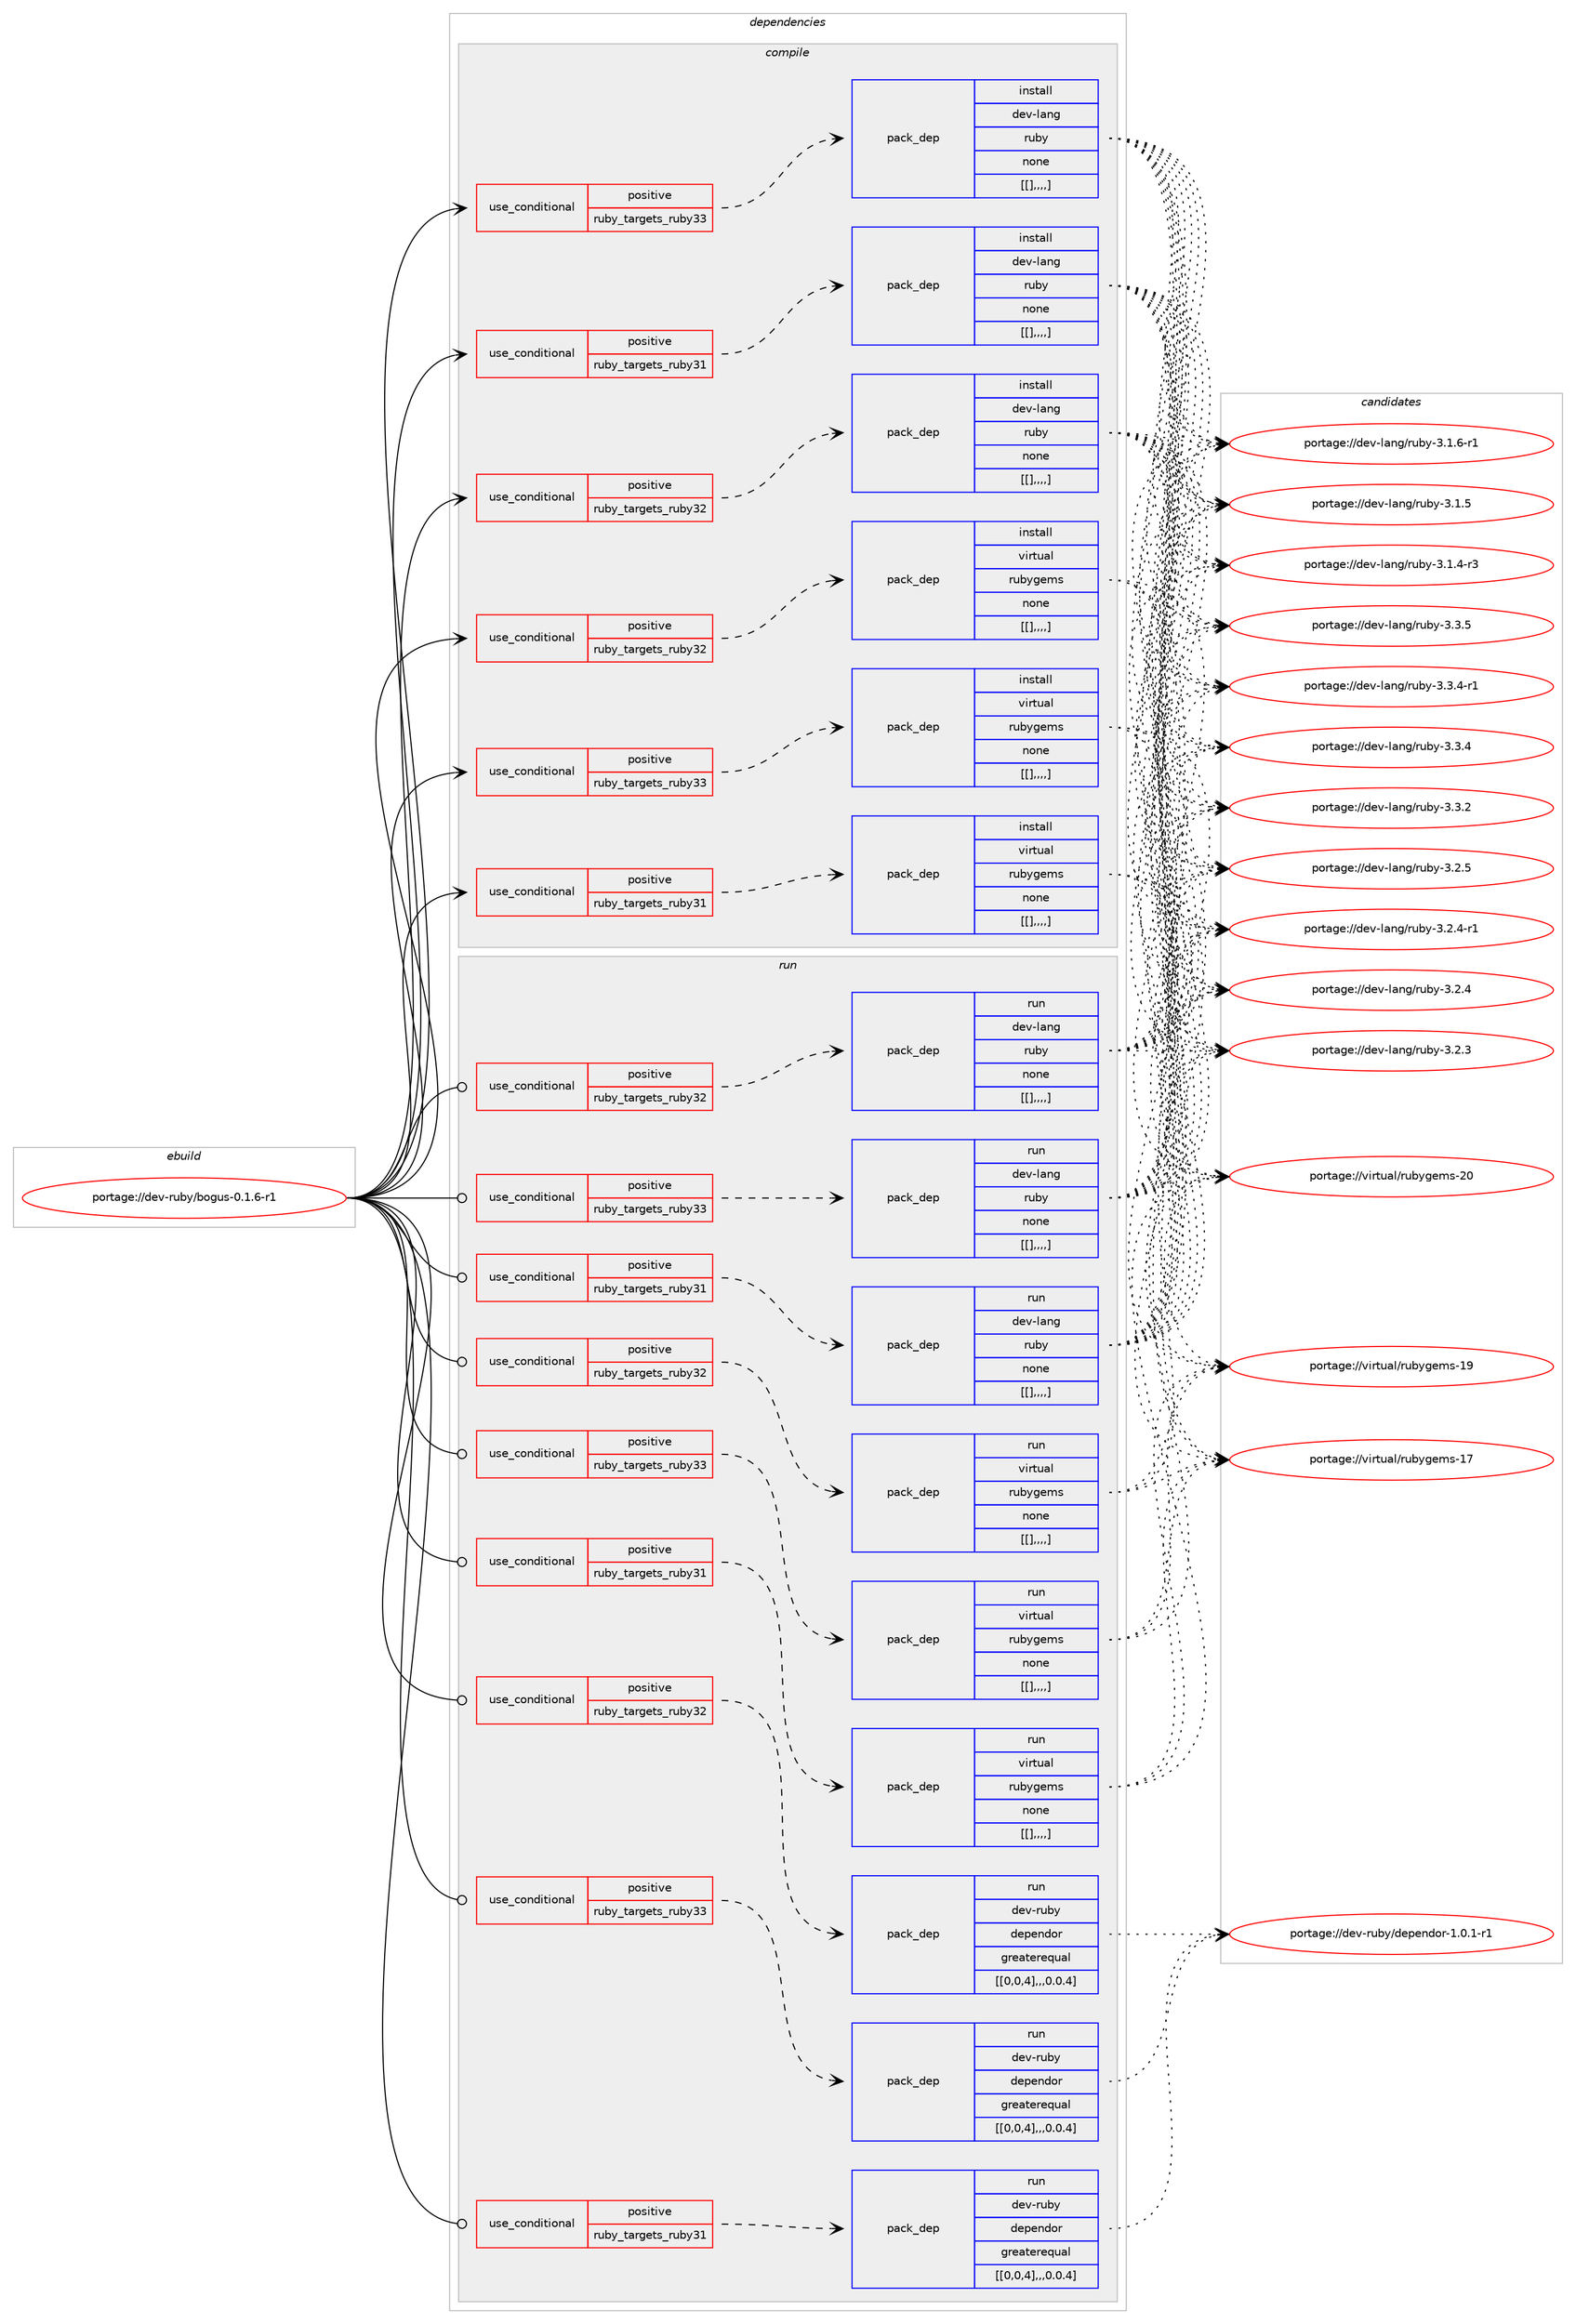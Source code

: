 digraph prolog {

# *************
# Graph options
# *************

newrank=true;
concentrate=true;
compound=true;
graph [rankdir=LR,fontname=Helvetica,fontsize=10,ranksep=1.5];#, ranksep=2.5, nodesep=0.2];
edge  [arrowhead=vee];
node  [fontname=Helvetica,fontsize=10];

# **********
# The ebuild
# **********

subgraph cluster_leftcol {
color=gray;
label=<<i>ebuild</i>>;
id [label="portage://dev-ruby/bogus-0.1.6-r1", color=red, width=4, href="../dev-ruby/bogus-0.1.6-r1.svg"];
}

# ****************
# The dependencies
# ****************

subgraph cluster_midcol {
color=gray;
label=<<i>dependencies</i>>;
subgraph cluster_compile {
fillcolor="#eeeeee";
style=filled;
label=<<i>compile</i>>;
subgraph cond46237 {
dependency180485 [label=<<TABLE BORDER="0" CELLBORDER="1" CELLSPACING="0" CELLPADDING="4"><TR><TD ROWSPAN="3" CELLPADDING="10">use_conditional</TD></TR><TR><TD>positive</TD></TR><TR><TD>ruby_targets_ruby31</TD></TR></TABLE>>, shape=none, color=red];
subgraph pack132964 {
dependency180486 [label=<<TABLE BORDER="0" CELLBORDER="1" CELLSPACING="0" CELLPADDING="4" WIDTH="220"><TR><TD ROWSPAN="6" CELLPADDING="30">pack_dep</TD></TR><TR><TD WIDTH="110">install</TD></TR><TR><TD>dev-lang</TD></TR><TR><TD>ruby</TD></TR><TR><TD>none</TD></TR><TR><TD>[[],,,,]</TD></TR></TABLE>>, shape=none, color=blue];
}
dependency180485:e -> dependency180486:w [weight=20,style="dashed",arrowhead="vee"];
}
id:e -> dependency180485:w [weight=20,style="solid",arrowhead="vee"];
subgraph cond46238 {
dependency180487 [label=<<TABLE BORDER="0" CELLBORDER="1" CELLSPACING="0" CELLPADDING="4"><TR><TD ROWSPAN="3" CELLPADDING="10">use_conditional</TD></TR><TR><TD>positive</TD></TR><TR><TD>ruby_targets_ruby31</TD></TR></TABLE>>, shape=none, color=red];
subgraph pack132965 {
dependency180488 [label=<<TABLE BORDER="0" CELLBORDER="1" CELLSPACING="0" CELLPADDING="4" WIDTH="220"><TR><TD ROWSPAN="6" CELLPADDING="30">pack_dep</TD></TR><TR><TD WIDTH="110">install</TD></TR><TR><TD>virtual</TD></TR><TR><TD>rubygems</TD></TR><TR><TD>none</TD></TR><TR><TD>[[],,,,]</TD></TR></TABLE>>, shape=none, color=blue];
}
dependency180487:e -> dependency180488:w [weight=20,style="dashed",arrowhead="vee"];
}
id:e -> dependency180487:w [weight=20,style="solid",arrowhead="vee"];
subgraph cond46239 {
dependency180489 [label=<<TABLE BORDER="0" CELLBORDER="1" CELLSPACING="0" CELLPADDING="4"><TR><TD ROWSPAN="3" CELLPADDING="10">use_conditional</TD></TR><TR><TD>positive</TD></TR><TR><TD>ruby_targets_ruby32</TD></TR></TABLE>>, shape=none, color=red];
subgraph pack132966 {
dependency180490 [label=<<TABLE BORDER="0" CELLBORDER="1" CELLSPACING="0" CELLPADDING="4" WIDTH="220"><TR><TD ROWSPAN="6" CELLPADDING="30">pack_dep</TD></TR><TR><TD WIDTH="110">install</TD></TR><TR><TD>dev-lang</TD></TR><TR><TD>ruby</TD></TR><TR><TD>none</TD></TR><TR><TD>[[],,,,]</TD></TR></TABLE>>, shape=none, color=blue];
}
dependency180489:e -> dependency180490:w [weight=20,style="dashed",arrowhead="vee"];
}
id:e -> dependency180489:w [weight=20,style="solid",arrowhead="vee"];
subgraph cond46240 {
dependency180491 [label=<<TABLE BORDER="0" CELLBORDER="1" CELLSPACING="0" CELLPADDING="4"><TR><TD ROWSPAN="3" CELLPADDING="10">use_conditional</TD></TR><TR><TD>positive</TD></TR><TR><TD>ruby_targets_ruby32</TD></TR></TABLE>>, shape=none, color=red];
subgraph pack132967 {
dependency180492 [label=<<TABLE BORDER="0" CELLBORDER="1" CELLSPACING="0" CELLPADDING="4" WIDTH="220"><TR><TD ROWSPAN="6" CELLPADDING="30">pack_dep</TD></TR><TR><TD WIDTH="110">install</TD></TR><TR><TD>virtual</TD></TR><TR><TD>rubygems</TD></TR><TR><TD>none</TD></TR><TR><TD>[[],,,,]</TD></TR></TABLE>>, shape=none, color=blue];
}
dependency180491:e -> dependency180492:w [weight=20,style="dashed",arrowhead="vee"];
}
id:e -> dependency180491:w [weight=20,style="solid",arrowhead="vee"];
subgraph cond46241 {
dependency180493 [label=<<TABLE BORDER="0" CELLBORDER="1" CELLSPACING="0" CELLPADDING="4"><TR><TD ROWSPAN="3" CELLPADDING="10">use_conditional</TD></TR><TR><TD>positive</TD></TR><TR><TD>ruby_targets_ruby33</TD></TR></TABLE>>, shape=none, color=red];
subgraph pack132968 {
dependency180494 [label=<<TABLE BORDER="0" CELLBORDER="1" CELLSPACING="0" CELLPADDING="4" WIDTH="220"><TR><TD ROWSPAN="6" CELLPADDING="30">pack_dep</TD></TR><TR><TD WIDTH="110">install</TD></TR><TR><TD>dev-lang</TD></TR><TR><TD>ruby</TD></TR><TR><TD>none</TD></TR><TR><TD>[[],,,,]</TD></TR></TABLE>>, shape=none, color=blue];
}
dependency180493:e -> dependency180494:w [weight=20,style="dashed",arrowhead="vee"];
}
id:e -> dependency180493:w [weight=20,style="solid",arrowhead="vee"];
subgraph cond46242 {
dependency180495 [label=<<TABLE BORDER="0" CELLBORDER="1" CELLSPACING="0" CELLPADDING="4"><TR><TD ROWSPAN="3" CELLPADDING="10">use_conditional</TD></TR><TR><TD>positive</TD></TR><TR><TD>ruby_targets_ruby33</TD></TR></TABLE>>, shape=none, color=red];
subgraph pack132969 {
dependency180496 [label=<<TABLE BORDER="0" CELLBORDER="1" CELLSPACING="0" CELLPADDING="4" WIDTH="220"><TR><TD ROWSPAN="6" CELLPADDING="30">pack_dep</TD></TR><TR><TD WIDTH="110">install</TD></TR><TR><TD>virtual</TD></TR><TR><TD>rubygems</TD></TR><TR><TD>none</TD></TR><TR><TD>[[],,,,]</TD></TR></TABLE>>, shape=none, color=blue];
}
dependency180495:e -> dependency180496:w [weight=20,style="dashed",arrowhead="vee"];
}
id:e -> dependency180495:w [weight=20,style="solid",arrowhead="vee"];
}
subgraph cluster_compileandrun {
fillcolor="#eeeeee";
style=filled;
label=<<i>compile and run</i>>;
}
subgraph cluster_run {
fillcolor="#eeeeee";
style=filled;
label=<<i>run</i>>;
subgraph cond46243 {
dependency180497 [label=<<TABLE BORDER="0" CELLBORDER="1" CELLSPACING="0" CELLPADDING="4"><TR><TD ROWSPAN="3" CELLPADDING="10">use_conditional</TD></TR><TR><TD>positive</TD></TR><TR><TD>ruby_targets_ruby31</TD></TR></TABLE>>, shape=none, color=red];
subgraph pack132970 {
dependency180498 [label=<<TABLE BORDER="0" CELLBORDER="1" CELLSPACING="0" CELLPADDING="4" WIDTH="220"><TR><TD ROWSPAN="6" CELLPADDING="30">pack_dep</TD></TR><TR><TD WIDTH="110">run</TD></TR><TR><TD>dev-lang</TD></TR><TR><TD>ruby</TD></TR><TR><TD>none</TD></TR><TR><TD>[[],,,,]</TD></TR></TABLE>>, shape=none, color=blue];
}
dependency180497:e -> dependency180498:w [weight=20,style="dashed",arrowhead="vee"];
}
id:e -> dependency180497:w [weight=20,style="solid",arrowhead="odot"];
subgraph cond46244 {
dependency180499 [label=<<TABLE BORDER="0" CELLBORDER="1" CELLSPACING="0" CELLPADDING="4"><TR><TD ROWSPAN="3" CELLPADDING="10">use_conditional</TD></TR><TR><TD>positive</TD></TR><TR><TD>ruby_targets_ruby31</TD></TR></TABLE>>, shape=none, color=red];
subgraph pack132971 {
dependency180500 [label=<<TABLE BORDER="0" CELLBORDER="1" CELLSPACING="0" CELLPADDING="4" WIDTH="220"><TR><TD ROWSPAN="6" CELLPADDING="30">pack_dep</TD></TR><TR><TD WIDTH="110">run</TD></TR><TR><TD>dev-ruby</TD></TR><TR><TD>dependor</TD></TR><TR><TD>greaterequal</TD></TR><TR><TD>[[0,0,4],,,0.0.4]</TD></TR></TABLE>>, shape=none, color=blue];
}
dependency180499:e -> dependency180500:w [weight=20,style="dashed",arrowhead="vee"];
}
id:e -> dependency180499:w [weight=20,style="solid",arrowhead="odot"];
subgraph cond46245 {
dependency180501 [label=<<TABLE BORDER="0" CELLBORDER="1" CELLSPACING="0" CELLPADDING="4"><TR><TD ROWSPAN="3" CELLPADDING="10">use_conditional</TD></TR><TR><TD>positive</TD></TR><TR><TD>ruby_targets_ruby31</TD></TR></TABLE>>, shape=none, color=red];
subgraph pack132972 {
dependency180502 [label=<<TABLE BORDER="0" CELLBORDER="1" CELLSPACING="0" CELLPADDING="4" WIDTH="220"><TR><TD ROWSPAN="6" CELLPADDING="30">pack_dep</TD></TR><TR><TD WIDTH="110">run</TD></TR><TR><TD>virtual</TD></TR><TR><TD>rubygems</TD></TR><TR><TD>none</TD></TR><TR><TD>[[],,,,]</TD></TR></TABLE>>, shape=none, color=blue];
}
dependency180501:e -> dependency180502:w [weight=20,style="dashed",arrowhead="vee"];
}
id:e -> dependency180501:w [weight=20,style="solid",arrowhead="odot"];
subgraph cond46246 {
dependency180503 [label=<<TABLE BORDER="0" CELLBORDER="1" CELLSPACING="0" CELLPADDING="4"><TR><TD ROWSPAN="3" CELLPADDING="10">use_conditional</TD></TR><TR><TD>positive</TD></TR><TR><TD>ruby_targets_ruby32</TD></TR></TABLE>>, shape=none, color=red];
subgraph pack132973 {
dependency180504 [label=<<TABLE BORDER="0" CELLBORDER="1" CELLSPACING="0" CELLPADDING="4" WIDTH="220"><TR><TD ROWSPAN="6" CELLPADDING="30">pack_dep</TD></TR><TR><TD WIDTH="110">run</TD></TR><TR><TD>dev-lang</TD></TR><TR><TD>ruby</TD></TR><TR><TD>none</TD></TR><TR><TD>[[],,,,]</TD></TR></TABLE>>, shape=none, color=blue];
}
dependency180503:e -> dependency180504:w [weight=20,style="dashed",arrowhead="vee"];
}
id:e -> dependency180503:w [weight=20,style="solid",arrowhead="odot"];
subgraph cond46247 {
dependency180505 [label=<<TABLE BORDER="0" CELLBORDER="1" CELLSPACING="0" CELLPADDING="4"><TR><TD ROWSPAN="3" CELLPADDING="10">use_conditional</TD></TR><TR><TD>positive</TD></TR><TR><TD>ruby_targets_ruby32</TD></TR></TABLE>>, shape=none, color=red];
subgraph pack132974 {
dependency180506 [label=<<TABLE BORDER="0" CELLBORDER="1" CELLSPACING="0" CELLPADDING="4" WIDTH="220"><TR><TD ROWSPAN="6" CELLPADDING="30">pack_dep</TD></TR><TR><TD WIDTH="110">run</TD></TR><TR><TD>dev-ruby</TD></TR><TR><TD>dependor</TD></TR><TR><TD>greaterequal</TD></TR><TR><TD>[[0,0,4],,,0.0.4]</TD></TR></TABLE>>, shape=none, color=blue];
}
dependency180505:e -> dependency180506:w [weight=20,style="dashed",arrowhead="vee"];
}
id:e -> dependency180505:w [weight=20,style="solid",arrowhead="odot"];
subgraph cond46248 {
dependency180507 [label=<<TABLE BORDER="0" CELLBORDER="1" CELLSPACING="0" CELLPADDING="4"><TR><TD ROWSPAN="3" CELLPADDING="10">use_conditional</TD></TR><TR><TD>positive</TD></TR><TR><TD>ruby_targets_ruby32</TD></TR></TABLE>>, shape=none, color=red];
subgraph pack132975 {
dependency180508 [label=<<TABLE BORDER="0" CELLBORDER="1" CELLSPACING="0" CELLPADDING="4" WIDTH="220"><TR><TD ROWSPAN="6" CELLPADDING="30">pack_dep</TD></TR><TR><TD WIDTH="110">run</TD></TR><TR><TD>virtual</TD></TR><TR><TD>rubygems</TD></TR><TR><TD>none</TD></TR><TR><TD>[[],,,,]</TD></TR></TABLE>>, shape=none, color=blue];
}
dependency180507:e -> dependency180508:w [weight=20,style="dashed",arrowhead="vee"];
}
id:e -> dependency180507:w [weight=20,style="solid",arrowhead="odot"];
subgraph cond46249 {
dependency180509 [label=<<TABLE BORDER="0" CELLBORDER="1" CELLSPACING="0" CELLPADDING="4"><TR><TD ROWSPAN="3" CELLPADDING="10">use_conditional</TD></TR><TR><TD>positive</TD></TR><TR><TD>ruby_targets_ruby33</TD></TR></TABLE>>, shape=none, color=red];
subgraph pack132976 {
dependency180510 [label=<<TABLE BORDER="0" CELLBORDER="1" CELLSPACING="0" CELLPADDING="4" WIDTH="220"><TR><TD ROWSPAN="6" CELLPADDING="30">pack_dep</TD></TR><TR><TD WIDTH="110">run</TD></TR><TR><TD>dev-lang</TD></TR><TR><TD>ruby</TD></TR><TR><TD>none</TD></TR><TR><TD>[[],,,,]</TD></TR></TABLE>>, shape=none, color=blue];
}
dependency180509:e -> dependency180510:w [weight=20,style="dashed",arrowhead="vee"];
}
id:e -> dependency180509:w [weight=20,style="solid",arrowhead="odot"];
subgraph cond46250 {
dependency180511 [label=<<TABLE BORDER="0" CELLBORDER="1" CELLSPACING="0" CELLPADDING="4"><TR><TD ROWSPAN="3" CELLPADDING="10">use_conditional</TD></TR><TR><TD>positive</TD></TR><TR><TD>ruby_targets_ruby33</TD></TR></TABLE>>, shape=none, color=red];
subgraph pack132977 {
dependency180512 [label=<<TABLE BORDER="0" CELLBORDER="1" CELLSPACING="0" CELLPADDING="4" WIDTH="220"><TR><TD ROWSPAN="6" CELLPADDING="30">pack_dep</TD></TR><TR><TD WIDTH="110">run</TD></TR><TR><TD>dev-ruby</TD></TR><TR><TD>dependor</TD></TR><TR><TD>greaterequal</TD></TR><TR><TD>[[0,0,4],,,0.0.4]</TD></TR></TABLE>>, shape=none, color=blue];
}
dependency180511:e -> dependency180512:w [weight=20,style="dashed",arrowhead="vee"];
}
id:e -> dependency180511:w [weight=20,style="solid",arrowhead="odot"];
subgraph cond46251 {
dependency180513 [label=<<TABLE BORDER="0" CELLBORDER="1" CELLSPACING="0" CELLPADDING="4"><TR><TD ROWSPAN="3" CELLPADDING="10">use_conditional</TD></TR><TR><TD>positive</TD></TR><TR><TD>ruby_targets_ruby33</TD></TR></TABLE>>, shape=none, color=red];
subgraph pack132978 {
dependency180514 [label=<<TABLE BORDER="0" CELLBORDER="1" CELLSPACING="0" CELLPADDING="4" WIDTH="220"><TR><TD ROWSPAN="6" CELLPADDING="30">pack_dep</TD></TR><TR><TD WIDTH="110">run</TD></TR><TR><TD>virtual</TD></TR><TR><TD>rubygems</TD></TR><TR><TD>none</TD></TR><TR><TD>[[],,,,]</TD></TR></TABLE>>, shape=none, color=blue];
}
dependency180513:e -> dependency180514:w [weight=20,style="dashed",arrowhead="vee"];
}
id:e -> dependency180513:w [weight=20,style="solid",arrowhead="odot"];
}
}

# **************
# The candidates
# **************

subgraph cluster_choices {
rank=same;
color=gray;
label=<<i>candidates</i>>;

subgraph choice132964 {
color=black;
nodesep=1;
choice10010111845108971101034711411798121455146514653 [label="portage://dev-lang/ruby-3.3.5", color=red, width=4,href="../dev-lang/ruby-3.3.5.svg"];
choice100101118451089711010347114117981214551465146524511449 [label="portage://dev-lang/ruby-3.3.4-r1", color=red, width=4,href="../dev-lang/ruby-3.3.4-r1.svg"];
choice10010111845108971101034711411798121455146514652 [label="portage://dev-lang/ruby-3.3.4", color=red, width=4,href="../dev-lang/ruby-3.3.4.svg"];
choice10010111845108971101034711411798121455146514650 [label="portage://dev-lang/ruby-3.3.2", color=red, width=4,href="../dev-lang/ruby-3.3.2.svg"];
choice10010111845108971101034711411798121455146504653 [label="portage://dev-lang/ruby-3.2.5", color=red, width=4,href="../dev-lang/ruby-3.2.5.svg"];
choice100101118451089711010347114117981214551465046524511449 [label="portage://dev-lang/ruby-3.2.4-r1", color=red, width=4,href="../dev-lang/ruby-3.2.4-r1.svg"];
choice10010111845108971101034711411798121455146504652 [label="portage://dev-lang/ruby-3.2.4", color=red, width=4,href="../dev-lang/ruby-3.2.4.svg"];
choice10010111845108971101034711411798121455146504651 [label="portage://dev-lang/ruby-3.2.3", color=red, width=4,href="../dev-lang/ruby-3.2.3.svg"];
choice100101118451089711010347114117981214551464946544511449 [label="portage://dev-lang/ruby-3.1.6-r1", color=red, width=4,href="../dev-lang/ruby-3.1.6-r1.svg"];
choice10010111845108971101034711411798121455146494653 [label="portage://dev-lang/ruby-3.1.5", color=red, width=4,href="../dev-lang/ruby-3.1.5.svg"];
choice100101118451089711010347114117981214551464946524511451 [label="portage://dev-lang/ruby-3.1.4-r3", color=red, width=4,href="../dev-lang/ruby-3.1.4-r3.svg"];
dependency180486:e -> choice10010111845108971101034711411798121455146514653:w [style=dotted,weight="100"];
dependency180486:e -> choice100101118451089711010347114117981214551465146524511449:w [style=dotted,weight="100"];
dependency180486:e -> choice10010111845108971101034711411798121455146514652:w [style=dotted,weight="100"];
dependency180486:e -> choice10010111845108971101034711411798121455146514650:w [style=dotted,weight="100"];
dependency180486:e -> choice10010111845108971101034711411798121455146504653:w [style=dotted,weight="100"];
dependency180486:e -> choice100101118451089711010347114117981214551465046524511449:w [style=dotted,weight="100"];
dependency180486:e -> choice10010111845108971101034711411798121455146504652:w [style=dotted,weight="100"];
dependency180486:e -> choice10010111845108971101034711411798121455146504651:w [style=dotted,weight="100"];
dependency180486:e -> choice100101118451089711010347114117981214551464946544511449:w [style=dotted,weight="100"];
dependency180486:e -> choice10010111845108971101034711411798121455146494653:w [style=dotted,weight="100"];
dependency180486:e -> choice100101118451089711010347114117981214551464946524511451:w [style=dotted,weight="100"];
}
subgraph choice132965 {
color=black;
nodesep=1;
choice118105114116117971084711411798121103101109115455048 [label="portage://virtual/rubygems-20", color=red, width=4,href="../virtual/rubygems-20.svg"];
choice118105114116117971084711411798121103101109115454957 [label="portage://virtual/rubygems-19", color=red, width=4,href="../virtual/rubygems-19.svg"];
choice118105114116117971084711411798121103101109115454955 [label="portage://virtual/rubygems-17", color=red, width=4,href="../virtual/rubygems-17.svg"];
dependency180488:e -> choice118105114116117971084711411798121103101109115455048:w [style=dotted,weight="100"];
dependency180488:e -> choice118105114116117971084711411798121103101109115454957:w [style=dotted,weight="100"];
dependency180488:e -> choice118105114116117971084711411798121103101109115454955:w [style=dotted,weight="100"];
}
subgraph choice132966 {
color=black;
nodesep=1;
choice10010111845108971101034711411798121455146514653 [label="portage://dev-lang/ruby-3.3.5", color=red, width=4,href="../dev-lang/ruby-3.3.5.svg"];
choice100101118451089711010347114117981214551465146524511449 [label="portage://dev-lang/ruby-3.3.4-r1", color=red, width=4,href="../dev-lang/ruby-3.3.4-r1.svg"];
choice10010111845108971101034711411798121455146514652 [label="portage://dev-lang/ruby-3.3.4", color=red, width=4,href="../dev-lang/ruby-3.3.4.svg"];
choice10010111845108971101034711411798121455146514650 [label="portage://dev-lang/ruby-3.3.2", color=red, width=4,href="../dev-lang/ruby-3.3.2.svg"];
choice10010111845108971101034711411798121455146504653 [label="portage://dev-lang/ruby-3.2.5", color=red, width=4,href="../dev-lang/ruby-3.2.5.svg"];
choice100101118451089711010347114117981214551465046524511449 [label="portage://dev-lang/ruby-3.2.4-r1", color=red, width=4,href="../dev-lang/ruby-3.2.4-r1.svg"];
choice10010111845108971101034711411798121455146504652 [label="portage://dev-lang/ruby-3.2.4", color=red, width=4,href="../dev-lang/ruby-3.2.4.svg"];
choice10010111845108971101034711411798121455146504651 [label="portage://dev-lang/ruby-3.2.3", color=red, width=4,href="../dev-lang/ruby-3.2.3.svg"];
choice100101118451089711010347114117981214551464946544511449 [label="portage://dev-lang/ruby-3.1.6-r1", color=red, width=4,href="../dev-lang/ruby-3.1.6-r1.svg"];
choice10010111845108971101034711411798121455146494653 [label="portage://dev-lang/ruby-3.1.5", color=red, width=4,href="../dev-lang/ruby-3.1.5.svg"];
choice100101118451089711010347114117981214551464946524511451 [label="portage://dev-lang/ruby-3.1.4-r3", color=red, width=4,href="../dev-lang/ruby-3.1.4-r3.svg"];
dependency180490:e -> choice10010111845108971101034711411798121455146514653:w [style=dotted,weight="100"];
dependency180490:e -> choice100101118451089711010347114117981214551465146524511449:w [style=dotted,weight="100"];
dependency180490:e -> choice10010111845108971101034711411798121455146514652:w [style=dotted,weight="100"];
dependency180490:e -> choice10010111845108971101034711411798121455146514650:w [style=dotted,weight="100"];
dependency180490:e -> choice10010111845108971101034711411798121455146504653:w [style=dotted,weight="100"];
dependency180490:e -> choice100101118451089711010347114117981214551465046524511449:w [style=dotted,weight="100"];
dependency180490:e -> choice10010111845108971101034711411798121455146504652:w [style=dotted,weight="100"];
dependency180490:e -> choice10010111845108971101034711411798121455146504651:w [style=dotted,weight="100"];
dependency180490:e -> choice100101118451089711010347114117981214551464946544511449:w [style=dotted,weight="100"];
dependency180490:e -> choice10010111845108971101034711411798121455146494653:w [style=dotted,weight="100"];
dependency180490:e -> choice100101118451089711010347114117981214551464946524511451:w [style=dotted,weight="100"];
}
subgraph choice132967 {
color=black;
nodesep=1;
choice118105114116117971084711411798121103101109115455048 [label="portage://virtual/rubygems-20", color=red, width=4,href="../virtual/rubygems-20.svg"];
choice118105114116117971084711411798121103101109115454957 [label="portage://virtual/rubygems-19", color=red, width=4,href="../virtual/rubygems-19.svg"];
choice118105114116117971084711411798121103101109115454955 [label="portage://virtual/rubygems-17", color=red, width=4,href="../virtual/rubygems-17.svg"];
dependency180492:e -> choice118105114116117971084711411798121103101109115455048:w [style=dotted,weight="100"];
dependency180492:e -> choice118105114116117971084711411798121103101109115454957:w [style=dotted,weight="100"];
dependency180492:e -> choice118105114116117971084711411798121103101109115454955:w [style=dotted,weight="100"];
}
subgraph choice132968 {
color=black;
nodesep=1;
choice10010111845108971101034711411798121455146514653 [label="portage://dev-lang/ruby-3.3.5", color=red, width=4,href="../dev-lang/ruby-3.3.5.svg"];
choice100101118451089711010347114117981214551465146524511449 [label="portage://dev-lang/ruby-3.3.4-r1", color=red, width=4,href="../dev-lang/ruby-3.3.4-r1.svg"];
choice10010111845108971101034711411798121455146514652 [label="portage://dev-lang/ruby-3.3.4", color=red, width=4,href="../dev-lang/ruby-3.3.4.svg"];
choice10010111845108971101034711411798121455146514650 [label="portage://dev-lang/ruby-3.3.2", color=red, width=4,href="../dev-lang/ruby-3.3.2.svg"];
choice10010111845108971101034711411798121455146504653 [label="portage://dev-lang/ruby-3.2.5", color=red, width=4,href="../dev-lang/ruby-3.2.5.svg"];
choice100101118451089711010347114117981214551465046524511449 [label="portage://dev-lang/ruby-3.2.4-r1", color=red, width=4,href="../dev-lang/ruby-3.2.4-r1.svg"];
choice10010111845108971101034711411798121455146504652 [label="portage://dev-lang/ruby-3.2.4", color=red, width=4,href="../dev-lang/ruby-3.2.4.svg"];
choice10010111845108971101034711411798121455146504651 [label="portage://dev-lang/ruby-3.2.3", color=red, width=4,href="../dev-lang/ruby-3.2.3.svg"];
choice100101118451089711010347114117981214551464946544511449 [label="portage://dev-lang/ruby-3.1.6-r1", color=red, width=4,href="../dev-lang/ruby-3.1.6-r1.svg"];
choice10010111845108971101034711411798121455146494653 [label="portage://dev-lang/ruby-3.1.5", color=red, width=4,href="../dev-lang/ruby-3.1.5.svg"];
choice100101118451089711010347114117981214551464946524511451 [label="portage://dev-lang/ruby-3.1.4-r3", color=red, width=4,href="../dev-lang/ruby-3.1.4-r3.svg"];
dependency180494:e -> choice10010111845108971101034711411798121455146514653:w [style=dotted,weight="100"];
dependency180494:e -> choice100101118451089711010347114117981214551465146524511449:w [style=dotted,weight="100"];
dependency180494:e -> choice10010111845108971101034711411798121455146514652:w [style=dotted,weight="100"];
dependency180494:e -> choice10010111845108971101034711411798121455146514650:w [style=dotted,weight="100"];
dependency180494:e -> choice10010111845108971101034711411798121455146504653:w [style=dotted,weight="100"];
dependency180494:e -> choice100101118451089711010347114117981214551465046524511449:w [style=dotted,weight="100"];
dependency180494:e -> choice10010111845108971101034711411798121455146504652:w [style=dotted,weight="100"];
dependency180494:e -> choice10010111845108971101034711411798121455146504651:w [style=dotted,weight="100"];
dependency180494:e -> choice100101118451089711010347114117981214551464946544511449:w [style=dotted,weight="100"];
dependency180494:e -> choice10010111845108971101034711411798121455146494653:w [style=dotted,weight="100"];
dependency180494:e -> choice100101118451089711010347114117981214551464946524511451:w [style=dotted,weight="100"];
}
subgraph choice132969 {
color=black;
nodesep=1;
choice118105114116117971084711411798121103101109115455048 [label="portage://virtual/rubygems-20", color=red, width=4,href="../virtual/rubygems-20.svg"];
choice118105114116117971084711411798121103101109115454957 [label="portage://virtual/rubygems-19", color=red, width=4,href="../virtual/rubygems-19.svg"];
choice118105114116117971084711411798121103101109115454955 [label="portage://virtual/rubygems-17", color=red, width=4,href="../virtual/rubygems-17.svg"];
dependency180496:e -> choice118105114116117971084711411798121103101109115455048:w [style=dotted,weight="100"];
dependency180496:e -> choice118105114116117971084711411798121103101109115454957:w [style=dotted,weight="100"];
dependency180496:e -> choice118105114116117971084711411798121103101109115454955:w [style=dotted,weight="100"];
}
subgraph choice132970 {
color=black;
nodesep=1;
choice10010111845108971101034711411798121455146514653 [label="portage://dev-lang/ruby-3.3.5", color=red, width=4,href="../dev-lang/ruby-3.3.5.svg"];
choice100101118451089711010347114117981214551465146524511449 [label="portage://dev-lang/ruby-3.3.4-r1", color=red, width=4,href="../dev-lang/ruby-3.3.4-r1.svg"];
choice10010111845108971101034711411798121455146514652 [label="portage://dev-lang/ruby-3.3.4", color=red, width=4,href="../dev-lang/ruby-3.3.4.svg"];
choice10010111845108971101034711411798121455146514650 [label="portage://dev-lang/ruby-3.3.2", color=red, width=4,href="../dev-lang/ruby-3.3.2.svg"];
choice10010111845108971101034711411798121455146504653 [label="portage://dev-lang/ruby-3.2.5", color=red, width=4,href="../dev-lang/ruby-3.2.5.svg"];
choice100101118451089711010347114117981214551465046524511449 [label="portage://dev-lang/ruby-3.2.4-r1", color=red, width=4,href="../dev-lang/ruby-3.2.4-r1.svg"];
choice10010111845108971101034711411798121455146504652 [label="portage://dev-lang/ruby-3.2.4", color=red, width=4,href="../dev-lang/ruby-3.2.4.svg"];
choice10010111845108971101034711411798121455146504651 [label="portage://dev-lang/ruby-3.2.3", color=red, width=4,href="../dev-lang/ruby-3.2.3.svg"];
choice100101118451089711010347114117981214551464946544511449 [label="portage://dev-lang/ruby-3.1.6-r1", color=red, width=4,href="../dev-lang/ruby-3.1.6-r1.svg"];
choice10010111845108971101034711411798121455146494653 [label="portage://dev-lang/ruby-3.1.5", color=red, width=4,href="../dev-lang/ruby-3.1.5.svg"];
choice100101118451089711010347114117981214551464946524511451 [label="portage://dev-lang/ruby-3.1.4-r3", color=red, width=4,href="../dev-lang/ruby-3.1.4-r3.svg"];
dependency180498:e -> choice10010111845108971101034711411798121455146514653:w [style=dotted,weight="100"];
dependency180498:e -> choice100101118451089711010347114117981214551465146524511449:w [style=dotted,weight="100"];
dependency180498:e -> choice10010111845108971101034711411798121455146514652:w [style=dotted,weight="100"];
dependency180498:e -> choice10010111845108971101034711411798121455146514650:w [style=dotted,weight="100"];
dependency180498:e -> choice10010111845108971101034711411798121455146504653:w [style=dotted,weight="100"];
dependency180498:e -> choice100101118451089711010347114117981214551465046524511449:w [style=dotted,weight="100"];
dependency180498:e -> choice10010111845108971101034711411798121455146504652:w [style=dotted,weight="100"];
dependency180498:e -> choice10010111845108971101034711411798121455146504651:w [style=dotted,weight="100"];
dependency180498:e -> choice100101118451089711010347114117981214551464946544511449:w [style=dotted,weight="100"];
dependency180498:e -> choice10010111845108971101034711411798121455146494653:w [style=dotted,weight="100"];
dependency180498:e -> choice100101118451089711010347114117981214551464946524511451:w [style=dotted,weight="100"];
}
subgraph choice132971 {
color=black;
nodesep=1;
choice1001011184511411798121471001011121011101001111144549464846494511449 [label="portage://dev-ruby/dependor-1.0.1-r1", color=red, width=4,href="../dev-ruby/dependor-1.0.1-r1.svg"];
dependency180500:e -> choice1001011184511411798121471001011121011101001111144549464846494511449:w [style=dotted,weight="100"];
}
subgraph choice132972 {
color=black;
nodesep=1;
choice118105114116117971084711411798121103101109115455048 [label="portage://virtual/rubygems-20", color=red, width=4,href="../virtual/rubygems-20.svg"];
choice118105114116117971084711411798121103101109115454957 [label="portage://virtual/rubygems-19", color=red, width=4,href="../virtual/rubygems-19.svg"];
choice118105114116117971084711411798121103101109115454955 [label="portage://virtual/rubygems-17", color=red, width=4,href="../virtual/rubygems-17.svg"];
dependency180502:e -> choice118105114116117971084711411798121103101109115455048:w [style=dotted,weight="100"];
dependency180502:e -> choice118105114116117971084711411798121103101109115454957:w [style=dotted,weight="100"];
dependency180502:e -> choice118105114116117971084711411798121103101109115454955:w [style=dotted,weight="100"];
}
subgraph choice132973 {
color=black;
nodesep=1;
choice10010111845108971101034711411798121455146514653 [label="portage://dev-lang/ruby-3.3.5", color=red, width=4,href="../dev-lang/ruby-3.3.5.svg"];
choice100101118451089711010347114117981214551465146524511449 [label="portage://dev-lang/ruby-3.3.4-r1", color=red, width=4,href="../dev-lang/ruby-3.3.4-r1.svg"];
choice10010111845108971101034711411798121455146514652 [label="portage://dev-lang/ruby-3.3.4", color=red, width=4,href="../dev-lang/ruby-3.3.4.svg"];
choice10010111845108971101034711411798121455146514650 [label="portage://dev-lang/ruby-3.3.2", color=red, width=4,href="../dev-lang/ruby-3.3.2.svg"];
choice10010111845108971101034711411798121455146504653 [label="portage://dev-lang/ruby-3.2.5", color=red, width=4,href="../dev-lang/ruby-3.2.5.svg"];
choice100101118451089711010347114117981214551465046524511449 [label="portage://dev-lang/ruby-3.2.4-r1", color=red, width=4,href="../dev-lang/ruby-3.2.4-r1.svg"];
choice10010111845108971101034711411798121455146504652 [label="portage://dev-lang/ruby-3.2.4", color=red, width=4,href="../dev-lang/ruby-3.2.4.svg"];
choice10010111845108971101034711411798121455146504651 [label="portage://dev-lang/ruby-3.2.3", color=red, width=4,href="../dev-lang/ruby-3.2.3.svg"];
choice100101118451089711010347114117981214551464946544511449 [label="portage://dev-lang/ruby-3.1.6-r1", color=red, width=4,href="../dev-lang/ruby-3.1.6-r1.svg"];
choice10010111845108971101034711411798121455146494653 [label="portage://dev-lang/ruby-3.1.5", color=red, width=4,href="../dev-lang/ruby-3.1.5.svg"];
choice100101118451089711010347114117981214551464946524511451 [label="portage://dev-lang/ruby-3.1.4-r3", color=red, width=4,href="../dev-lang/ruby-3.1.4-r3.svg"];
dependency180504:e -> choice10010111845108971101034711411798121455146514653:w [style=dotted,weight="100"];
dependency180504:e -> choice100101118451089711010347114117981214551465146524511449:w [style=dotted,weight="100"];
dependency180504:e -> choice10010111845108971101034711411798121455146514652:w [style=dotted,weight="100"];
dependency180504:e -> choice10010111845108971101034711411798121455146514650:w [style=dotted,weight="100"];
dependency180504:e -> choice10010111845108971101034711411798121455146504653:w [style=dotted,weight="100"];
dependency180504:e -> choice100101118451089711010347114117981214551465046524511449:w [style=dotted,weight="100"];
dependency180504:e -> choice10010111845108971101034711411798121455146504652:w [style=dotted,weight="100"];
dependency180504:e -> choice10010111845108971101034711411798121455146504651:w [style=dotted,weight="100"];
dependency180504:e -> choice100101118451089711010347114117981214551464946544511449:w [style=dotted,weight="100"];
dependency180504:e -> choice10010111845108971101034711411798121455146494653:w [style=dotted,weight="100"];
dependency180504:e -> choice100101118451089711010347114117981214551464946524511451:w [style=dotted,weight="100"];
}
subgraph choice132974 {
color=black;
nodesep=1;
choice1001011184511411798121471001011121011101001111144549464846494511449 [label="portage://dev-ruby/dependor-1.0.1-r1", color=red, width=4,href="../dev-ruby/dependor-1.0.1-r1.svg"];
dependency180506:e -> choice1001011184511411798121471001011121011101001111144549464846494511449:w [style=dotted,weight="100"];
}
subgraph choice132975 {
color=black;
nodesep=1;
choice118105114116117971084711411798121103101109115455048 [label="portage://virtual/rubygems-20", color=red, width=4,href="../virtual/rubygems-20.svg"];
choice118105114116117971084711411798121103101109115454957 [label="portage://virtual/rubygems-19", color=red, width=4,href="../virtual/rubygems-19.svg"];
choice118105114116117971084711411798121103101109115454955 [label="portage://virtual/rubygems-17", color=red, width=4,href="../virtual/rubygems-17.svg"];
dependency180508:e -> choice118105114116117971084711411798121103101109115455048:w [style=dotted,weight="100"];
dependency180508:e -> choice118105114116117971084711411798121103101109115454957:w [style=dotted,weight="100"];
dependency180508:e -> choice118105114116117971084711411798121103101109115454955:w [style=dotted,weight="100"];
}
subgraph choice132976 {
color=black;
nodesep=1;
choice10010111845108971101034711411798121455146514653 [label="portage://dev-lang/ruby-3.3.5", color=red, width=4,href="../dev-lang/ruby-3.3.5.svg"];
choice100101118451089711010347114117981214551465146524511449 [label="portage://dev-lang/ruby-3.3.4-r1", color=red, width=4,href="../dev-lang/ruby-3.3.4-r1.svg"];
choice10010111845108971101034711411798121455146514652 [label="portage://dev-lang/ruby-3.3.4", color=red, width=4,href="../dev-lang/ruby-3.3.4.svg"];
choice10010111845108971101034711411798121455146514650 [label="portage://dev-lang/ruby-3.3.2", color=red, width=4,href="../dev-lang/ruby-3.3.2.svg"];
choice10010111845108971101034711411798121455146504653 [label="portage://dev-lang/ruby-3.2.5", color=red, width=4,href="../dev-lang/ruby-3.2.5.svg"];
choice100101118451089711010347114117981214551465046524511449 [label="portage://dev-lang/ruby-3.2.4-r1", color=red, width=4,href="../dev-lang/ruby-3.2.4-r1.svg"];
choice10010111845108971101034711411798121455146504652 [label="portage://dev-lang/ruby-3.2.4", color=red, width=4,href="../dev-lang/ruby-3.2.4.svg"];
choice10010111845108971101034711411798121455146504651 [label="portage://dev-lang/ruby-3.2.3", color=red, width=4,href="../dev-lang/ruby-3.2.3.svg"];
choice100101118451089711010347114117981214551464946544511449 [label="portage://dev-lang/ruby-3.1.6-r1", color=red, width=4,href="../dev-lang/ruby-3.1.6-r1.svg"];
choice10010111845108971101034711411798121455146494653 [label="portage://dev-lang/ruby-3.1.5", color=red, width=4,href="../dev-lang/ruby-3.1.5.svg"];
choice100101118451089711010347114117981214551464946524511451 [label="portage://dev-lang/ruby-3.1.4-r3", color=red, width=4,href="../dev-lang/ruby-3.1.4-r3.svg"];
dependency180510:e -> choice10010111845108971101034711411798121455146514653:w [style=dotted,weight="100"];
dependency180510:e -> choice100101118451089711010347114117981214551465146524511449:w [style=dotted,weight="100"];
dependency180510:e -> choice10010111845108971101034711411798121455146514652:w [style=dotted,weight="100"];
dependency180510:e -> choice10010111845108971101034711411798121455146514650:w [style=dotted,weight="100"];
dependency180510:e -> choice10010111845108971101034711411798121455146504653:w [style=dotted,weight="100"];
dependency180510:e -> choice100101118451089711010347114117981214551465046524511449:w [style=dotted,weight="100"];
dependency180510:e -> choice10010111845108971101034711411798121455146504652:w [style=dotted,weight="100"];
dependency180510:e -> choice10010111845108971101034711411798121455146504651:w [style=dotted,weight="100"];
dependency180510:e -> choice100101118451089711010347114117981214551464946544511449:w [style=dotted,weight="100"];
dependency180510:e -> choice10010111845108971101034711411798121455146494653:w [style=dotted,weight="100"];
dependency180510:e -> choice100101118451089711010347114117981214551464946524511451:w [style=dotted,weight="100"];
}
subgraph choice132977 {
color=black;
nodesep=1;
choice1001011184511411798121471001011121011101001111144549464846494511449 [label="portage://dev-ruby/dependor-1.0.1-r1", color=red, width=4,href="../dev-ruby/dependor-1.0.1-r1.svg"];
dependency180512:e -> choice1001011184511411798121471001011121011101001111144549464846494511449:w [style=dotted,weight="100"];
}
subgraph choice132978 {
color=black;
nodesep=1;
choice118105114116117971084711411798121103101109115455048 [label="portage://virtual/rubygems-20", color=red, width=4,href="../virtual/rubygems-20.svg"];
choice118105114116117971084711411798121103101109115454957 [label="portage://virtual/rubygems-19", color=red, width=4,href="../virtual/rubygems-19.svg"];
choice118105114116117971084711411798121103101109115454955 [label="portage://virtual/rubygems-17", color=red, width=4,href="../virtual/rubygems-17.svg"];
dependency180514:e -> choice118105114116117971084711411798121103101109115455048:w [style=dotted,weight="100"];
dependency180514:e -> choice118105114116117971084711411798121103101109115454957:w [style=dotted,weight="100"];
dependency180514:e -> choice118105114116117971084711411798121103101109115454955:w [style=dotted,weight="100"];
}
}

}
